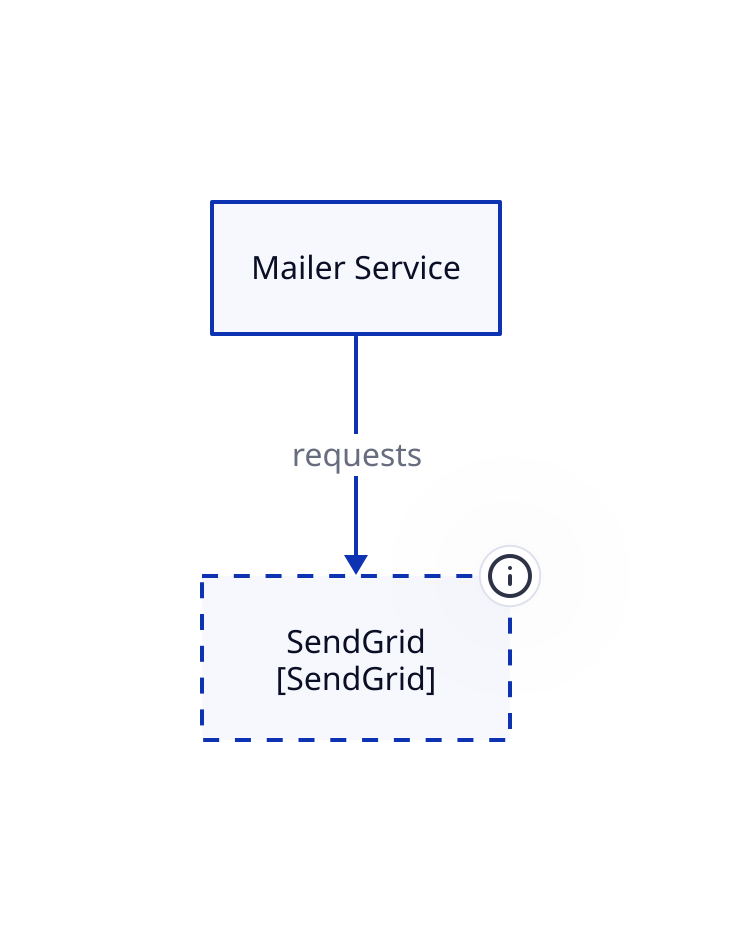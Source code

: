 
service_mailer-service: {
  label: "Mailer Service"
  shape: rectangle
}
external_sendgrid: {
  label: "SendGrid\n[SendGrid]"
  shape: rectangle
  tooltip: ||
A cloud-based email infrastructure platform that helps businesses send and manage
large volumes of transactional and marketing emails.

  ||
  style: {
    stroke-dash: 4
  }
}
service_mailer-service -> external_sendgrid: "requests"
